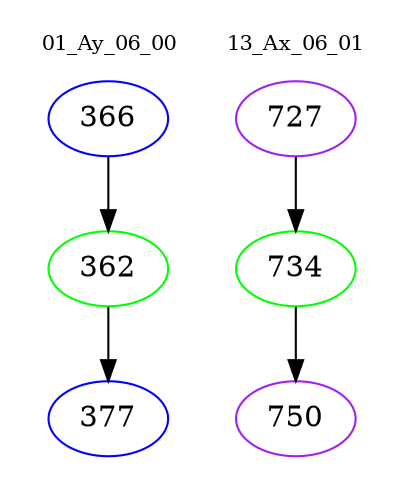digraph{
subgraph cluster_0 {
color = white
label = "01_Ay_06_00";
fontsize=10;
T0_366 [label="366", color="blue"]
T0_366 -> T0_362 [color="black"]
T0_362 [label="362", color="green"]
T0_362 -> T0_377 [color="black"]
T0_377 [label="377", color="blue"]
}
subgraph cluster_1 {
color = white
label = "13_Ax_06_01";
fontsize=10;
T1_727 [label="727", color="purple"]
T1_727 -> T1_734 [color="black"]
T1_734 [label="734", color="green"]
T1_734 -> T1_750 [color="black"]
T1_750 [label="750", color="purple"]
}
}
